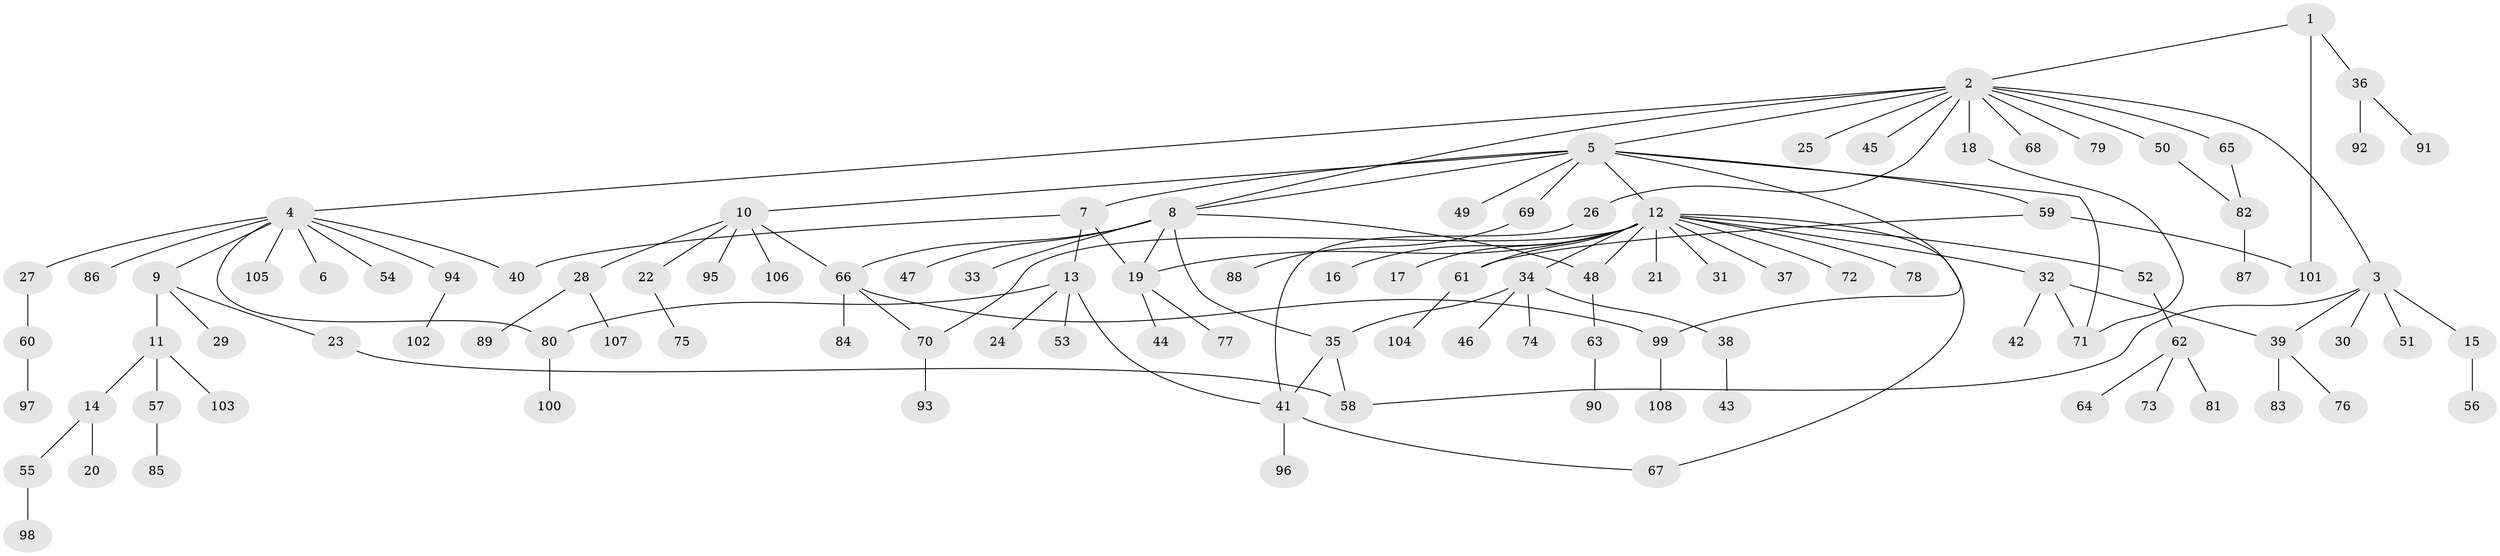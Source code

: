 // coarse degree distribution, {17: 0.02631578947368421, 3: 0.05263157894736842, 7: 0.02631578947368421, 6: 0.05263157894736842, 5: 0.02631578947368421, 4: 0.02631578947368421, 14: 0.02631578947368421, 2: 0.15789473684210525, 1: 0.6052631578947368}
// Generated by graph-tools (version 1.1) at 2025/18/03/04/25 18:18:27]
// undirected, 108 vertices, 128 edges
graph export_dot {
graph [start="1"]
  node [color=gray90,style=filled];
  1;
  2;
  3;
  4;
  5;
  6;
  7;
  8;
  9;
  10;
  11;
  12;
  13;
  14;
  15;
  16;
  17;
  18;
  19;
  20;
  21;
  22;
  23;
  24;
  25;
  26;
  27;
  28;
  29;
  30;
  31;
  32;
  33;
  34;
  35;
  36;
  37;
  38;
  39;
  40;
  41;
  42;
  43;
  44;
  45;
  46;
  47;
  48;
  49;
  50;
  51;
  52;
  53;
  54;
  55;
  56;
  57;
  58;
  59;
  60;
  61;
  62;
  63;
  64;
  65;
  66;
  67;
  68;
  69;
  70;
  71;
  72;
  73;
  74;
  75;
  76;
  77;
  78;
  79;
  80;
  81;
  82;
  83;
  84;
  85;
  86;
  87;
  88;
  89;
  90;
  91;
  92;
  93;
  94;
  95;
  96;
  97;
  98;
  99;
  100;
  101;
  102;
  103;
  104;
  105;
  106;
  107;
  108;
  1 -- 2;
  1 -- 36;
  1 -- 101;
  2 -- 3;
  2 -- 4;
  2 -- 5;
  2 -- 8;
  2 -- 18;
  2 -- 25;
  2 -- 26;
  2 -- 45;
  2 -- 50;
  2 -- 65;
  2 -- 68;
  2 -- 79;
  3 -- 15;
  3 -- 30;
  3 -- 39;
  3 -- 51;
  3 -- 58;
  4 -- 6;
  4 -- 9;
  4 -- 27;
  4 -- 40;
  4 -- 54;
  4 -- 80;
  4 -- 86;
  4 -- 94;
  4 -- 105;
  5 -- 7;
  5 -- 8;
  5 -- 10;
  5 -- 12;
  5 -- 49;
  5 -- 59;
  5 -- 69;
  5 -- 71;
  5 -- 99;
  7 -- 13;
  7 -- 19;
  7 -- 40;
  8 -- 19;
  8 -- 33;
  8 -- 35;
  8 -- 47;
  8 -- 48;
  8 -- 66;
  9 -- 11;
  9 -- 23;
  9 -- 29;
  10 -- 22;
  10 -- 28;
  10 -- 66;
  10 -- 95;
  10 -- 106;
  11 -- 14;
  11 -- 57;
  11 -- 103;
  12 -- 16;
  12 -- 17;
  12 -- 19;
  12 -- 21;
  12 -- 31;
  12 -- 32;
  12 -- 34;
  12 -- 37;
  12 -- 48;
  12 -- 52;
  12 -- 61;
  12 -- 67;
  12 -- 70;
  12 -- 72;
  12 -- 78;
  13 -- 24;
  13 -- 41;
  13 -- 53;
  13 -- 80;
  14 -- 20;
  14 -- 55;
  15 -- 56;
  18 -- 71;
  19 -- 44;
  19 -- 77;
  22 -- 75;
  23 -- 58;
  26 -- 41;
  27 -- 60;
  28 -- 89;
  28 -- 107;
  32 -- 39;
  32 -- 42;
  32 -- 71;
  34 -- 35;
  34 -- 38;
  34 -- 46;
  34 -- 74;
  35 -- 41;
  35 -- 58;
  36 -- 91;
  36 -- 92;
  38 -- 43;
  39 -- 76;
  39 -- 83;
  41 -- 67;
  41 -- 96;
  48 -- 63;
  50 -- 82;
  52 -- 62;
  55 -- 98;
  57 -- 85;
  59 -- 61;
  59 -- 101;
  60 -- 97;
  61 -- 104;
  62 -- 64;
  62 -- 73;
  62 -- 81;
  63 -- 90;
  65 -- 82;
  66 -- 70;
  66 -- 84;
  66 -- 99;
  69 -- 88;
  70 -- 93;
  80 -- 100;
  82 -- 87;
  94 -- 102;
  99 -- 108;
}
